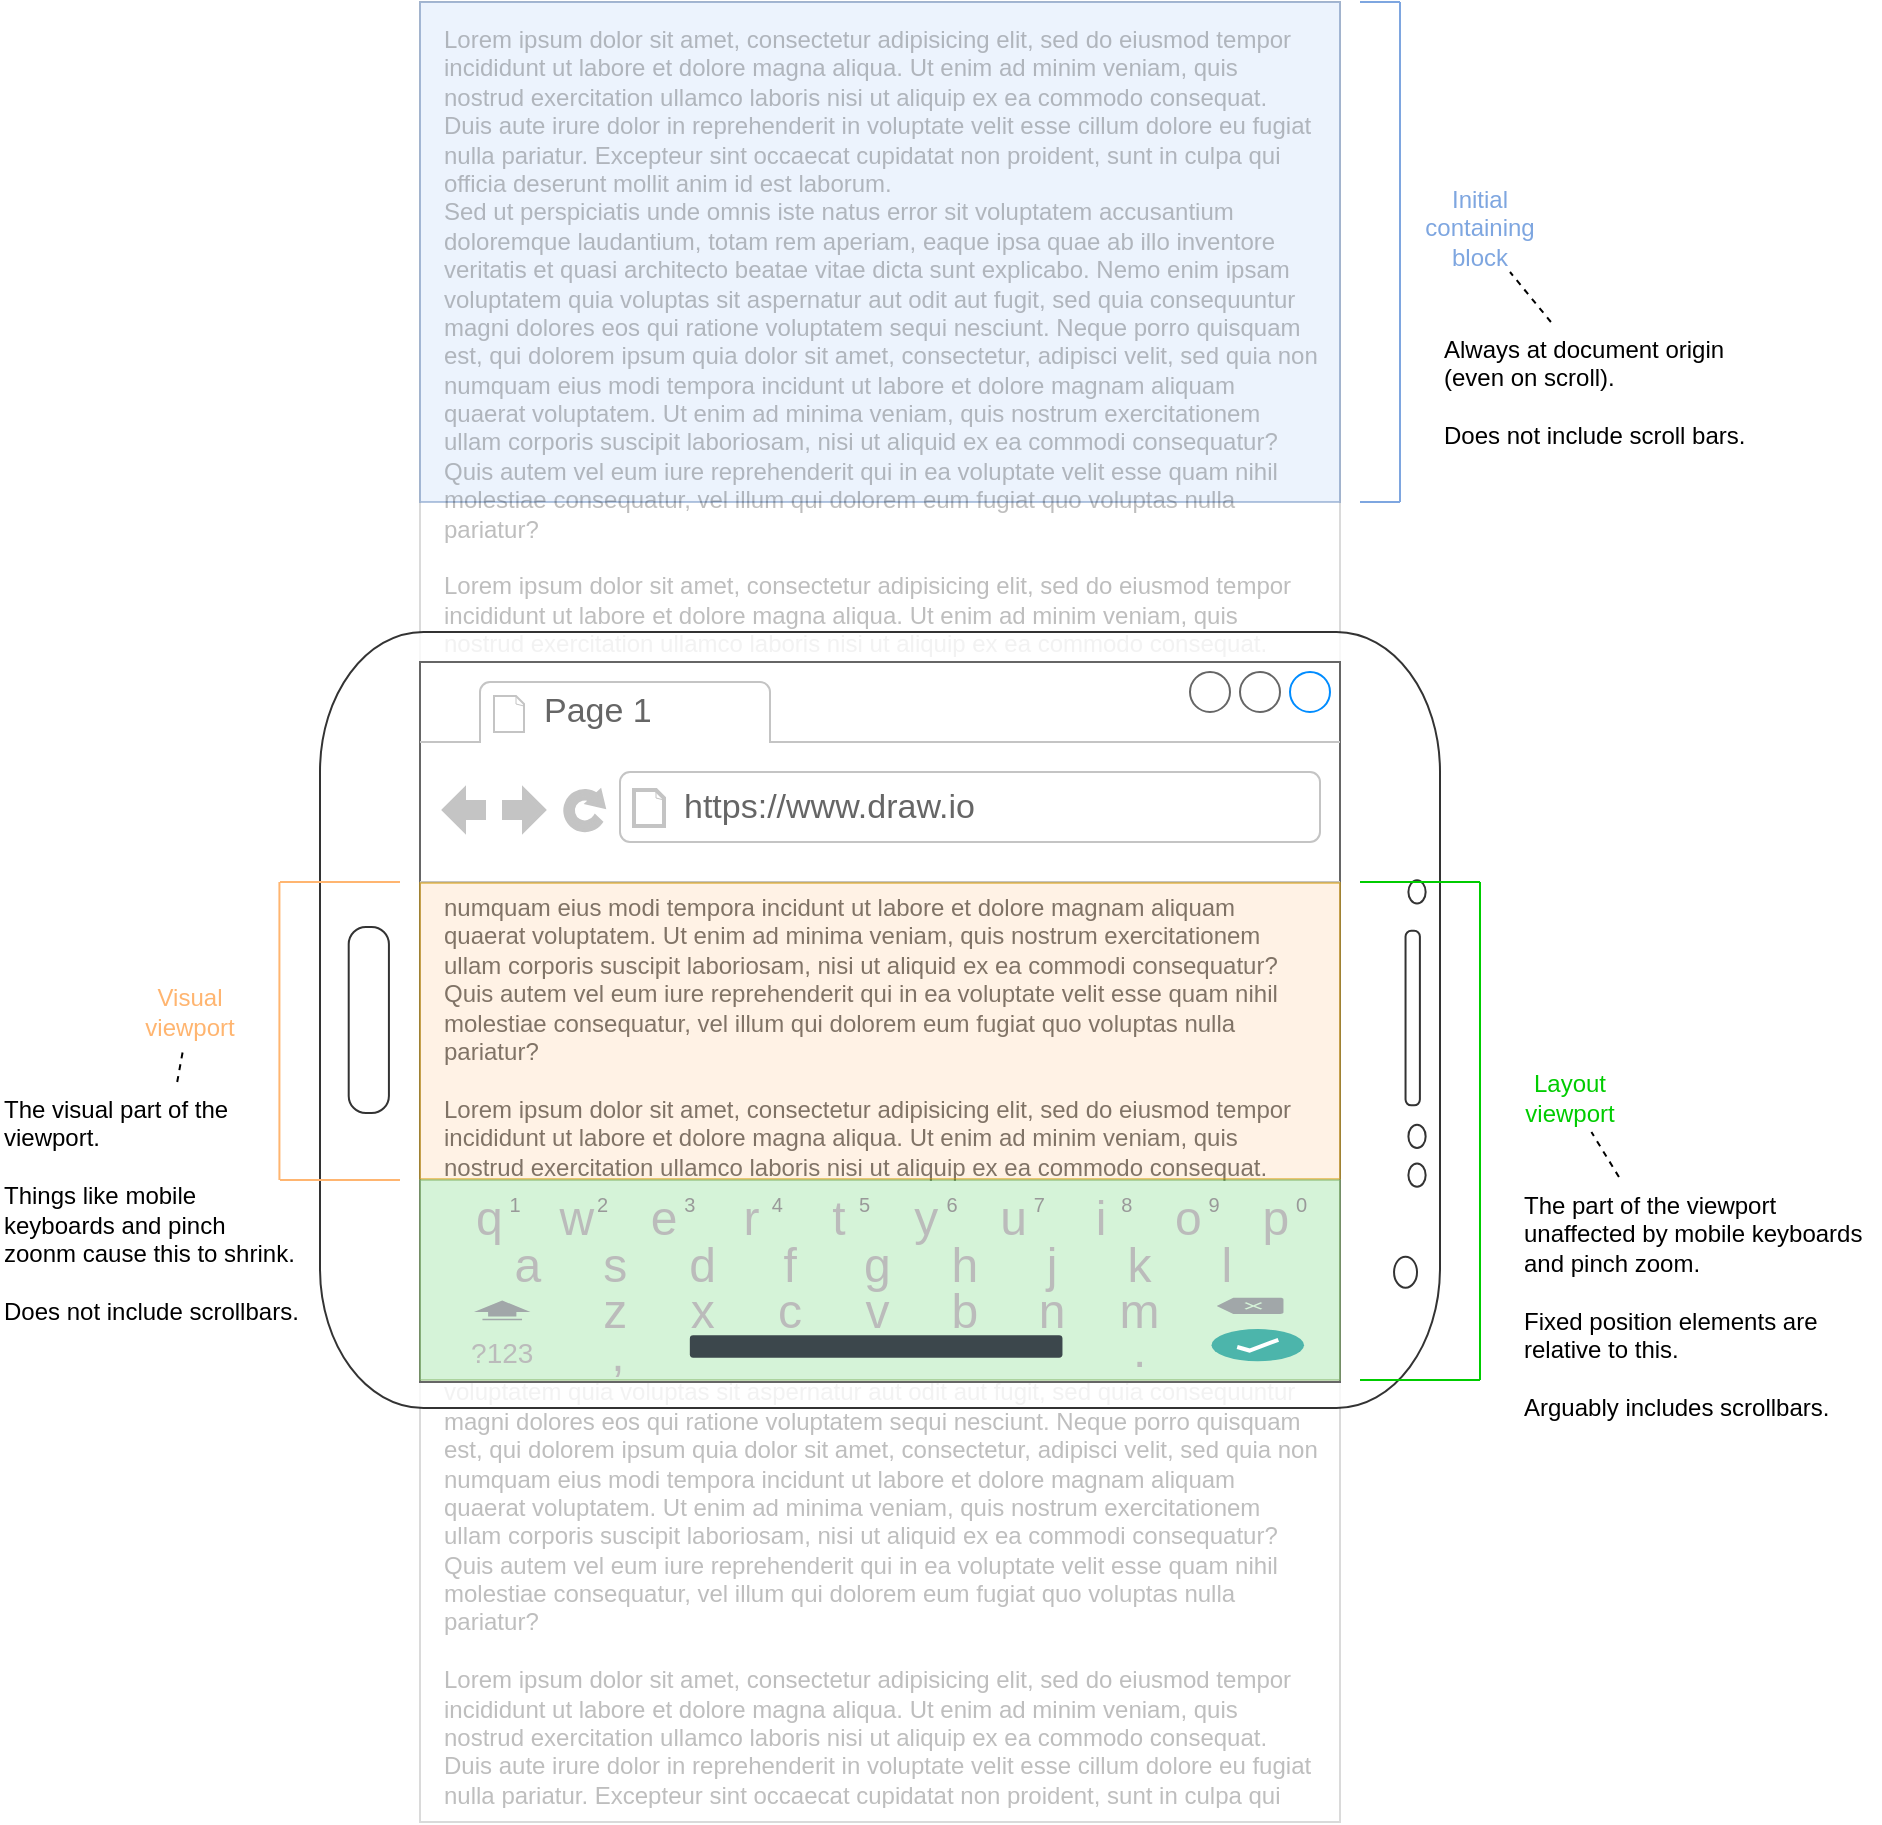 <mxfile version="14.1.8" type="device"><diagram id="QCnOr2tZsDWVtY8Lw3d3" name="Page-1"><mxGraphModel dx="620" dy="341" grid="1" gridSize="10" guides="1" tooltips="1" connect="1" arrows="1" fold="1" page="1" pageScale="1" pageWidth="827" pageHeight="1169" math="0" shadow="0"><root><mxCell id="0"/><mxCell id="1" parent="0"/><mxCell id="NIJsURycid-eMPxDro2T-27" value="" style="rounded=0;whiteSpace=wrap;html=1;glass=0;container=1;recursiveResize=1;expand=1;editable=1;resizable=1;autosize=0;collapsible=0;shadow=0;opacity=50;strokeColor=#B5B5B5;" parent="1" vertex="1"><mxGeometry x="240" y="20" width="460" height="910" as="geometry"/></mxCell><mxCell id="NIJsURycid-eMPxDro2T-29" value="" style="rounded=0;whiteSpace=wrap;html=1;shadow=0;glass=0;opacity=50;align=left;fillColor=#dae8fc;strokeColor=#6c8ebf;" parent="NIJsURycid-eMPxDro2T-27" vertex="1"><mxGeometry width="460" height="250" as="geometry"/></mxCell><mxCell id="NIJsURycid-eMPxDro2T-28" value="Lorem ipsum dolor sit amet, consectetur adipisicing elit, sed do eiusmod tempor incididunt ut labore et dolore magna aliqua. Ut enim ad minim veniam, quis nostrud exercitation ullamco laboris nisi ut aliquip ex ea commodo consequat. Duis aute irure dolor in reprehenderit in voluptate velit esse cillum dolore eu fugiat nulla pariatur. Excepteur sint occaecat cupidatat non proident, sunt in culpa qui officia deserunt mollit anim id est laborum.&lt;br&gt;Sed ut perspiciatis unde omnis iste natus error sit voluptatem accusantium doloremque laudantium, totam rem aperiam, eaque ipsa quae ab illo inventore veritatis et quasi architecto beatae vitae dicta sunt explicabo. Nemo enim ipsam voluptatem quia voluptas sit aspernatur aut odit aut fugit, sed quia consequuntur magni dolores eos qui ratione voluptatem sequi nesciunt. Neque porro quisquam est, qui dolorem ipsum quia dolor sit amet, consectetur, adipisci velit, sed quia non numquam eius modi tempora incidunt ut labore et dolore magnam aliquam quaerat voluptatem. Ut enim ad minima veniam, quis nostrum exercitationem ullam corporis suscipit laboriosam, nisi ut aliquid ex ea commodi consequatur? Quis autem vel eum iure reprehenderit qui in ea voluptate velit esse quam nihil molestiae consequatur, vel illum qui dolorem eum fugiat quo voluptas nulla pariatur?&lt;br&gt;&lt;br&gt;Lorem ipsum dolor sit amet, consectetur adipisicing elit, sed do eiusmod tempor incididunt ut labore et dolore magna aliqua. Ut enim ad minim veniam, quis nostrud exercitation ullamco laboris nisi ut aliquip ex ea commodo consequat. Duis aute irure dolor in reprehenderit in voluptate velit esse cillum dolore eu fugiat nulla pariatur. Excepteur sint occaecat cupidatat non proident, sunt in culpa qui officia deserunt mollit anim id est laborum.&lt;br&gt;Sed ut perspiciatis unde omnis iste natus error sit voluptatem accusantium doloremque laudantium, totam rem aperiam, eaque ipsa quae ab illo inventore veritatis et quasi architecto beatae vitae dicta sunt explicabo. Nemo enim ipsam voluptatem quia voluptas sit aspernatur aut odit aut fugit, sed quia consequuntur magni dolores eos qui ratione voluptatem sequi nesciunt. Neque porro quisquam est, qui dolorem ipsum quia dolor sit amet, consectetur, adipisci velit, sed quia non numquam eius modi tempora incidunt ut labore et dolore magnam aliquam quaerat voluptatem. Ut enim ad minima veniam, quis nostrum exercitationem ullam corporis suscipit laboriosam, nisi ut aliquid ex ea commodi consequatur? Quis autem vel eum iure reprehenderit qui in ea voluptate velit esse quam nihil molestiae consequatur, vel illum qui dolorem eum fugiat quo voluptas nulla pariatur?&lt;br&gt;&lt;br&gt;Lorem ipsum dolor sit amet, consectetur adipisicing elit, sed do eiusmod tempor incididunt ut labore et dolore magna aliqua. Ut enim ad minim veniam, quis nostrud exercitation ullamco laboris nisi ut aliquip ex ea commodo consequat. Duis aute irure dolor in reprehenderit in voluptate velit esse cillum dolore eu fugiat nulla pariatur. Excepteur sint occaecat cupidatat non proident, sunt in culpa qui officia deserunt mollit anim id est laborum.&lt;br&gt;Sed ut perspiciatis unde omnis iste natus error sit voluptatem accusantium doloremque laudantium, totam rem aperiam, eaque ipsa quae ab illo inventore veritatis et quasi architecto beatae vitae dicta sunt explicabo. Nemo enim ipsam voluptatem quia voluptas sit aspernatur aut odit aut fugit, sed quia consequuntur magni dolores eos qui ratione voluptatem sequi nesciunt. Neque porro quisquam est, qui dolorem ipsum quia dolor sit amet, consectetur, adipisci velit, sed quia non numquam eius modi tempora incidunt ut labore et dolore magnam aliquam quaerat voluptatem. Ut enim ad minima veniam, quis nostrum exercitationem ullam corporis suscipit laboriosam, nisi ut aliquid ex ea commodi consequatur? Quis autem vel eum iure reprehenderit qui in ea voluptate velit esse quam nihil molestiae consequatur, vel illum qui dolorem eum fugiat quo voluptas nulla pariatur?&lt;br&gt;&lt;br&gt;Lorem ipsum dolor sit amet, consectetur adipisicing elit, sed do eiusmod tempor incididunt ut labore et dolore magna aliqua. Ut enim ad minim veniam, quis nostrud exercitation ullamco laboris nisi ut aliquip ex ea commodo consequat. Duis aute irure dolor in reprehenderit in voluptate velit esse cillum dolore eu fugiat nulla pariatur. Excepteur sint occaecat cupidatat non proident, sunt in culpa qui officia deserunt mollit anim id est laborum.&lt;br&gt;Sed ut perspiciatis unde omnis iste natus error sit voluptatem accusantium doloremque laudantium, totam rem aperiam, eaque ipsa quae ab illo inventore veritatis et quasi architecto beatae vitae dicta sunt explicabo. Nemo enim ipsam voluptatem quia voluptas sit aspernatur aut odit aut fugit, sed quia consequuntur magni dolores eos qui ratione voluptatem sequi nesciunt. Neque porro quisquam est, qui dolorem ipsum quia dolor sit amet, consectetur, adipisci velit, sed quia non numquam eius modi tempora incidunt ut labore et dolore magnam aliquam quaerat voluptatem. Ut enim ad minima veniam, quis nostrum exercitationem ullam corporis suscipit laboriosam, nisi ut aliquid ex ea commodi consequatur? Quis autem vel eum iure reprehenderit qui in ea voluptate velit esse quam nihil molestiae consequatur, vel illum qui dolorem eum fugiat quo voluptas nulla pariatur?" style="text;spacingTop=-5;whiteSpace=wrap;html=1;align=left;fontSize=12;fontFamily=Helvetica;fillColor=none;strokeColor=none;glass=0;overflow=hidden;opacity=50;textOpacity=25;" parent="NIJsURycid-eMPxDro2T-27" vertex="1"><mxGeometry x="10" y="10" width="440" height="890" as="geometry"/></mxCell><mxCell id="NIJsURycid-eMPxDro2T-34" value="" style="endArrow=none;html=1;fillColor=#f8cecc;strokeColor=#00CC00;" parent="1" edge="1"><mxGeometry width="50" height="50" relative="1" as="geometry"><mxPoint x="770" y="709" as="sourcePoint"/><mxPoint x="770" y="460.0" as="targetPoint"/></mxGeometry></mxCell><mxCell id="NIJsURycid-eMPxDro2T-37" value="Layout viewport" style="text;html=1;align=center;verticalAlign=middle;whiteSpace=wrap;rounded=0;shadow=0;glass=0;opacity=50;fontColor=#00CC00;" parent="1" vertex="1"><mxGeometry x="790" y="550" width="50" height="35" as="geometry"/></mxCell><mxCell id="NIJsURycid-eMPxDro2T-38" value="" style="endArrow=none;html=1;fontColor=#7EA6E0;strokeColor=#7EA6E0;" parent="1" edge="1"><mxGeometry width="50" height="50" relative="1" as="geometry"><mxPoint x="730" y="270.0" as="sourcePoint"/><mxPoint x="730" y="20.0" as="targetPoint"/></mxGeometry></mxCell><mxCell id="NIJsURycid-eMPxDro2T-39" value="" style="endArrow=none;html=1;fontColor=#7EA6E0;strokeColor=#7EA6E0;" parent="1" edge="1"><mxGeometry width="50" height="50" relative="1" as="geometry"><mxPoint x="730" y="20.0" as="sourcePoint"/><mxPoint x="710" y="20" as="targetPoint"/></mxGeometry></mxCell><mxCell id="NIJsURycid-eMPxDro2T-40" value="" style="endArrow=none;html=1;fontColor=#7EA6E0;strokeColor=#7EA6E0;" parent="1" edge="1"><mxGeometry width="50" height="50" relative="1" as="geometry"><mxPoint x="730" y="270.0" as="sourcePoint"/><mxPoint x="710" y="270" as="targetPoint"/></mxGeometry></mxCell><mxCell id="NIJsURycid-eMPxDro2T-41" value="Initial containing block" style="text;html=1;fillColor=none;align=center;verticalAlign=middle;whiteSpace=wrap;rounded=0;shadow=0;glass=0;opacity=50;fontColor=#7EA6E0;" parent="1" vertex="1"><mxGeometry x="740" y="110" width="60" height="45" as="geometry"/></mxCell><mxCell id="NIJsURycid-eMPxDro2T-42" value="" style="verticalLabelPosition=bottom;verticalAlign=top;html=1;shadow=0;dashed=0;strokeWidth=1;shape=mxgraph.android.phone2;direction=south;glass=0;opacity=80;align=left;" parent="1" vertex="1"><mxGeometry x="190" y="335" width="560" height="388" as="geometry"/></mxCell><mxCell id="NIJsURycid-eMPxDro2T-44" value="" style="endArrow=none;html=1;strokeColor=#FFB570;" parent="1" edge="1"><mxGeometry width="50" height="50" relative="1" as="geometry"><mxPoint x="169.71" y="609" as="sourcePoint"/><mxPoint x="169.71" y="460" as="targetPoint"/></mxGeometry></mxCell><mxCell id="NIJsURycid-eMPxDro2T-45" value="" style="endArrow=none;html=1;strokeColor=#FFB570;" parent="1" edge="1"><mxGeometry width="50" height="50" relative="1" as="geometry"><mxPoint x="230" y="460" as="sourcePoint"/><mxPoint x="170" y="460" as="targetPoint"/></mxGeometry></mxCell><mxCell id="NIJsURycid-eMPxDro2T-47" value="Visual&lt;br&gt;viewport" style="text;html=1;fillColor=none;align=center;verticalAlign=middle;whiteSpace=wrap;rounded=0;shadow=0;glass=0;opacity=50;fontColor=#FFB570;" parent="1" vertex="1"><mxGeometry x="100" y="507" width="50" height="35.5" as="geometry"/></mxCell><mxCell id="NIJsURycid-eMPxDro2T-35" value="" style="endArrow=none;html=1;fillColor=#f8cecc;strokeColor=#00CC00;" parent="1" edge="1"><mxGeometry width="50" height="50" relative="1" as="geometry"><mxPoint x="710" y="460" as="sourcePoint"/><mxPoint x="770" y="460" as="targetPoint"/></mxGeometry></mxCell><mxCell id="NIJsURycid-eMPxDro2T-48" value="" style="endArrow=none;html=1;fillColor=#f8cecc;strokeColor=#00CC00;" parent="1" edge="1"><mxGeometry width="50" height="50" relative="1" as="geometry"><mxPoint x="710" y="709" as="sourcePoint"/><mxPoint x="770" y="709" as="targetPoint"/></mxGeometry></mxCell><mxCell id="NIJsURycid-eMPxDro2T-49" value="" style="endArrow=none;html=1;strokeColor=#FFB570;" parent="1" edge="1"><mxGeometry width="50" height="50" relative="1" as="geometry"><mxPoint x="230" y="609" as="sourcePoint"/><mxPoint x="170" y="609" as="targetPoint"/></mxGeometry></mxCell><mxCell id="NIJsURycid-eMPxDro2T-51" value="" style="endArrow=none;dashed=1;html=1;fontFamily=Helvetica;entryX=0.75;entryY=1;entryDx=0;entryDy=0;" parent="1" source="NIJsURycid-eMPxDro2T-52" target="NIJsURycid-eMPxDro2T-41" edge="1"><mxGeometry width="50" height="50" relative="1" as="geometry"><mxPoint x="777.53" y="50.5" as="sourcePoint"/><mxPoint x="905" y="210" as="targetPoint"/></mxGeometry></mxCell><mxCell id="NIJsURycid-eMPxDro2T-52" value="Always at document origin (even on scroll).&lt;br&gt;&lt;br&gt;Does not include scroll bars." style="text;html=1;strokeColor=none;fillColor=none;align=left;verticalAlign=top;whiteSpace=wrap;rounded=0;fontFamily=Helvetica;shadow=0;glass=0;opacity=80;" parent="1" vertex="1"><mxGeometry x="750" y="180" width="160" height="60" as="geometry"/></mxCell><mxCell id="NIJsURycid-eMPxDro2T-53" value="" style="endArrow=none;dashed=1;html=1;fontFamily=Helvetica;strokeColor=#000000;" parent="1" source="NIJsURycid-eMPxDro2T-54" target="NIJsURycid-eMPxDro2T-47" edge="1"><mxGeometry width="50" height="50" relative="1" as="geometry"><mxPoint x="97.53" y="233" as="sourcePoint"/><mxPoint x="225" y="392.5" as="targetPoint"/></mxGeometry></mxCell><mxCell id="NIJsURycid-eMPxDro2T-54" value="The visual part of the viewport. &lt;br&gt;&lt;br&gt;Things like mobile keyboards and pinch zoonm cause this to shrink.&lt;br&gt;&lt;br&gt;Does not include scrollbars." style="text;html=1;strokeColor=none;fillColor=none;align=left;verticalAlign=top;whiteSpace=wrap;rounded=0;fontFamily=Helvetica;shadow=0;glass=0;opacity=80;" parent="1" vertex="1"><mxGeometry x="30" y="560" width="150" height="150" as="geometry"/></mxCell><mxCell id="NIJsURycid-eMPxDro2T-55" value="" style="endArrow=none;dashed=1;html=1;fontFamily=Helvetica;strokeColor=#000000;" parent="1" source="NIJsURycid-eMPxDro2T-56" target="NIJsURycid-eMPxDro2T-37" edge="1"><mxGeometry width="50" height="50" relative="1" as="geometry"><mxPoint x="697.53" y="378" as="sourcePoint"/><mxPoint x="737.5" y="687.5" as="targetPoint"/></mxGeometry></mxCell><mxCell id="NIJsURycid-eMPxDro2T-56" value="The part of the viewport unaffected by mobile keyboards and pinch zoom. &lt;br&gt;&lt;br&gt;Fixed position elements are relative to this.&lt;br&gt;&lt;br&gt;Arguably includes scrollbars." style="text;html=1;strokeColor=none;fillColor=none;align=left;verticalAlign=top;whiteSpace=wrap;rounded=0;fontFamily=Helvetica;shadow=0;glass=0;opacity=80;" parent="1" vertex="1"><mxGeometry x="790" y="607.5" width="180" height="132.5" as="geometry"/></mxCell><mxCell id="NIJsURycid-eMPxDro2T-30" value="" style="strokeWidth=1;shadow=0;dashed=0;align=left;html=1;shape=mxgraph.mockup.containers.browserWindow;rSize=0;strokeColor=#666666;strokeColor2=#008cff;strokeColor3=#c4c4c4;mainText=,;recursiveResize=0;verticalAlign=top;fillColor=none;" parent="1" vertex="1"><mxGeometry x="240" y="350" width="460" height="360" as="geometry"/></mxCell><mxCell id="NIJsURycid-eMPxDro2T-31" value="Page 1" style="strokeWidth=1;shadow=0;dashed=0;align=center;html=1;shape=mxgraph.mockup.containers.anchor;fontSize=17;fontColor=#666666;align=left;" parent="NIJsURycid-eMPxDro2T-30" vertex="1"><mxGeometry x="60" y="12" width="110" height="26" as="geometry"/></mxCell><mxCell id="NIJsURycid-eMPxDro2T-32" value="https://www.draw.io" style="strokeWidth=1;shadow=0;dashed=0;align=center;html=1;shape=mxgraph.mockup.containers.anchor;rSize=0;fontSize=17;fontColor=#666666;align=left;" parent="NIJsURycid-eMPxDro2T-30" vertex="1"><mxGeometry x="130" y="60" width="250" height="26" as="geometry"/></mxCell><mxCell id="NIJsURycid-eMPxDro2T-33" value="numquam eius modi tempora incidunt ut labore et dolore magnam aliquam quaerat voluptatem. Ut enim ad minima veniam, quis nostrum exercitationem ullam corporis suscipit laboriosam, nisi ut aliquid ex ea commodi consequatur? Quis autem vel eum iure reprehenderit qui in ea voluptate velit esse quam nihil molestiae consequatur, vel illum qui dolorem eum fugiat quo voluptas nulla pariatur?&lt;br&gt;&lt;br&gt;Lorem ipsum dolor sit amet, consectetur adipisicing elit, sed do eiusmod tempor incididunt ut labore et dolore magna aliqua. Ut enim ad minim veniam, quis nostrud exercitation ullamco laboris nisi ut aliquip ex ea commodo consequat. Duis aute irure dolor in reprehenderit in voluptate velit esse cillum dolore eu fugiat nulla pariatur. Excepteur sint occaecat cupidatat non proident, sunt in culpa qui officia deserunt mollit anim id est laborum.&lt;br&gt;Sed ut perspiciatis unde omnis iste natus error sit voluptatem accusantium doloremque laudantium, totam rem aperiam, eaque ipsa quae ab illo inventore veritatis et quasi architecto beatae vitae dicta sunt explicabo. Nemo enim ipsam voluptatem quia voluptas sit aspernatur aut odit aut fugit, sed quia consequuntur&lt;br&gt;magni dolores eos qui ratione voluptatem sequi nesciunt. Neque porro quisquam est, qui dolorem ipsum quia dolor sit amet, consectetur, adipisci velit, sed quia non&amp;nbsp;" style="text;spacingTop=-5;whiteSpace=wrap;html=1;align=left;fontSize=12;fontFamily=Helvetica;fillColor=none;strokeColor=none;glass=0;overflow=hidden;opacity=50;" parent="NIJsURycid-eMPxDro2T-30" vertex="1"><mxGeometry x="10" y="114" width="440" height="145" as="geometry"/></mxCell><mxCell id="NIJsURycid-eMPxDro2T-50" value="" style="rounded=0;whiteSpace=wrap;html=1;shadow=0;glass=0;opacity=50;align=left;fillColor=#ffe6cc;strokeColor=#d79b00;" parent="NIJsURycid-eMPxDro2T-30" vertex="1"><mxGeometry y="110.5" width="460" height="148" as="geometry"/></mxCell><mxCell id="NIJsURycid-eMPxDro2T-60" value="" style="dashed=0;shape=rect;strokeColor=#82b366;shadow=0;glass=0;opacity=50;align=left;fillColor=#ACE8B2;" parent="NIJsURycid-eMPxDro2T-30" vertex="1"><mxGeometry y="259" width="460" height="100" as="geometry"/></mxCell><mxCell id="NIJsURycid-eMPxDro2T-61" value="q" style="text;fontColor=#bbbbbb;fontSize=24;verticalAlign=middle;align=center;" parent="NIJsURycid-eMPxDro2T-60" vertex="1"><mxGeometry x="15.419" y="9.821" width="38.547" height="13.393" as="geometry"/></mxCell><mxCell id="NIJsURycid-eMPxDro2T-62" value="w" style="text;fontColor=#bbbbbb;fontSize=24;verticalAlign=middle;align=center;" parent="NIJsURycid-eMPxDro2T-60" vertex="1"><mxGeometry x="59.106" y="9.821" width="38.547" height="13.393" as="geometry"/></mxCell><mxCell id="NIJsURycid-eMPxDro2T-63" value="e" style="text;fontColor=#bbbbbb;fontSize=24;verticalAlign=middle;align=center;" parent="NIJsURycid-eMPxDro2T-60" vertex="1"><mxGeometry x="102.793" y="9.821" width="38.547" height="13.393" as="geometry"/></mxCell><mxCell id="NIJsURycid-eMPxDro2T-64" value="r" style="text;fontColor=#bbbbbb;fontSize=24;verticalAlign=middle;align=center;" parent="NIJsURycid-eMPxDro2T-60" vertex="1"><mxGeometry x="146.48" y="9.821" width="38.547" height="13.393" as="geometry"/></mxCell><mxCell id="NIJsURycid-eMPxDro2T-65" value="t" style="text;fontColor=#bbbbbb;fontSize=24;verticalAlign=middle;align=center;" parent="NIJsURycid-eMPxDro2T-60" vertex="1"><mxGeometry x="190.168" y="9.821" width="38.547" height="13.393" as="geometry"/></mxCell><mxCell id="NIJsURycid-eMPxDro2T-66" value="y" style="text;fontColor=#bbbbbb;fontSize=24;verticalAlign=middle;align=center;" parent="NIJsURycid-eMPxDro2T-60" vertex="1"><mxGeometry x="233.855" y="9.821" width="38.547" height="13.393" as="geometry"/></mxCell><mxCell id="NIJsURycid-eMPxDro2T-67" value="u" style="text;fontColor=#bbbbbb;fontSize=24;verticalAlign=middle;align=center;" parent="NIJsURycid-eMPxDro2T-60" vertex="1"><mxGeometry x="277.542" y="9.821" width="38.547" height="13.393" as="geometry"/></mxCell><mxCell id="NIJsURycid-eMPxDro2T-68" value="i" style="text;fontColor=#bbbbbb;fontSize=24;verticalAlign=middle;align=center;" parent="NIJsURycid-eMPxDro2T-60" vertex="1"><mxGeometry x="321.229" y="9.821" width="38.547" height="13.393" as="geometry"/></mxCell><mxCell id="NIJsURycid-eMPxDro2T-69" value="o" style="text;fontColor=#bbbbbb;fontSize=24;verticalAlign=middle;align=center;" parent="NIJsURycid-eMPxDro2T-60" vertex="1"><mxGeometry x="364.916" y="9.821" width="38.547" height="13.393" as="geometry"/></mxCell><mxCell id="NIJsURycid-eMPxDro2T-70" value="p" style="text;fontColor=#bbbbbb;fontSize=24;verticalAlign=middle;align=center;" parent="NIJsURycid-eMPxDro2T-60" vertex="1"><mxGeometry x="408.603" y="9.821" width="38.547" height="13.393" as="geometry"/></mxCell><mxCell id="NIJsURycid-eMPxDro2T-71" value="a" style="text;fontColor=#bbbbbb;fontSize=24;verticalAlign=middle;align=center;" parent="NIJsURycid-eMPxDro2T-60" vertex="1"><mxGeometry x="34.693" y="33.482" width="38.547" height="13.393" as="geometry"/></mxCell><mxCell id="NIJsURycid-eMPxDro2T-72" value="s" style="text;fontColor=#bbbbbb;fontSize=24;verticalAlign=middle;align=center;" parent="NIJsURycid-eMPxDro2T-60" vertex="1"><mxGeometry x="78.38" y="33.482" width="38.547" height="13.393" as="geometry"/></mxCell><mxCell id="NIJsURycid-eMPxDro2T-73" value="d" style="text;fontColor=#bbbbbb;fontSize=24;verticalAlign=middle;align=center;" parent="NIJsURycid-eMPxDro2T-60" vertex="1"><mxGeometry x="122.067" y="33.482" width="38.547" height="13.393" as="geometry"/></mxCell><mxCell id="NIJsURycid-eMPxDro2T-74" value="f" style="text;fontColor=#bbbbbb;fontSize=24;verticalAlign=middle;align=center;" parent="NIJsURycid-eMPxDro2T-60" vertex="1"><mxGeometry x="165.754" y="33.482" width="38.547" height="13.393" as="geometry"/></mxCell><mxCell id="NIJsURycid-eMPxDro2T-75" value="g" style="text;fontColor=#bbbbbb;fontSize=24;verticalAlign=middle;align=center;" parent="NIJsURycid-eMPxDro2T-60" vertex="1"><mxGeometry x="209.441" y="33.482" width="38.547" height="13.393" as="geometry"/></mxCell><mxCell id="NIJsURycid-eMPxDro2T-76" value="h" style="text;fontColor=#bbbbbb;fontSize=24;verticalAlign=middle;align=center;" parent="NIJsURycid-eMPxDro2T-60" vertex="1"><mxGeometry x="253.128" y="33.482" width="38.547" height="13.393" as="geometry"/></mxCell><mxCell id="NIJsURycid-eMPxDro2T-77" value="j" style="text;fontColor=#bbbbbb;fontSize=24;verticalAlign=middle;align=center;" parent="NIJsURycid-eMPxDro2T-60" vertex="1"><mxGeometry x="296.816" y="33.482" width="38.547" height="13.393" as="geometry"/></mxCell><mxCell id="NIJsURycid-eMPxDro2T-78" value="k" style="text;fontColor=#bbbbbb;fontSize=24;verticalAlign=middle;align=center;" parent="NIJsURycid-eMPxDro2T-60" vertex="1"><mxGeometry x="340.503" y="33.482" width="38.547" height="13.393" as="geometry"/></mxCell><mxCell id="NIJsURycid-eMPxDro2T-79" value="l" style="text;fontColor=#bbbbbb;fontSize=24;verticalAlign=middle;align=center;" parent="NIJsURycid-eMPxDro2T-60" vertex="1"><mxGeometry x="384.19" y="33.482" width="38.547" height="13.393" as="geometry"/></mxCell><mxCell id="NIJsURycid-eMPxDro2T-80" value="z" style="text;fontColor=#bbbbbb;fontSize=24;verticalAlign=middle;align=center;" parent="NIJsURycid-eMPxDro2T-60" vertex="1"><mxGeometry x="78.38" y="56.25" width="38.547" height="13.393" as="geometry"/></mxCell><mxCell id="NIJsURycid-eMPxDro2T-81" value="x" style="text;fontColor=#bbbbbb;fontSize=24;verticalAlign=middle;align=center;" parent="NIJsURycid-eMPxDro2T-60" vertex="1"><mxGeometry x="122.067" y="56.25" width="38.547" height="13.393" as="geometry"/></mxCell><mxCell id="NIJsURycid-eMPxDro2T-82" value="c" style="text;fontColor=#bbbbbb;fontSize=24;verticalAlign=middle;align=center;" parent="NIJsURycid-eMPxDro2T-60" vertex="1"><mxGeometry x="165.754" y="56.25" width="38.547" height="13.393" as="geometry"/></mxCell><mxCell id="NIJsURycid-eMPxDro2T-83" value="v" style="text;fontColor=#bbbbbb;fontSize=24;verticalAlign=middle;align=center;" parent="NIJsURycid-eMPxDro2T-60" vertex="1"><mxGeometry x="209.441" y="56.25" width="38.547" height="13.393" as="geometry"/></mxCell><mxCell id="NIJsURycid-eMPxDro2T-84" value="b" style="text;fontColor=#bbbbbb;fontSize=24;verticalAlign=middle;align=center;" parent="NIJsURycid-eMPxDro2T-60" vertex="1"><mxGeometry x="253.128" y="56.25" width="38.547" height="13.393" as="geometry"/></mxCell><mxCell id="NIJsURycid-eMPxDro2T-85" value="n" style="text;fontColor=#bbbbbb;fontSize=24;verticalAlign=middle;align=center;" parent="NIJsURycid-eMPxDro2T-60" vertex="1"><mxGeometry x="296.816" y="56.25" width="38.547" height="13.393" as="geometry"/></mxCell><mxCell id="NIJsURycid-eMPxDro2T-86" value="m" style="text;fontColor=#bbbbbb;fontSize=24;verticalAlign=middle;align=center;" parent="NIJsURycid-eMPxDro2T-60" vertex="1"><mxGeometry x="340.503" y="56.25" width="38.547" height="13.393" as="geometry"/></mxCell><mxCell id="NIJsURycid-eMPxDro2T-87" value="1" style="text;fontColor=#999999;fontSize=10;verticalAlign=middle;align=center;" parent="NIJsURycid-eMPxDro2T-60" vertex="1"><mxGeometry x="28.268" y="5.357" width="38.547" height="13.393" as="geometry"/></mxCell><mxCell id="NIJsURycid-eMPxDro2T-88" value="2" style="text;fontColor=#999999;fontSize=10;verticalAlign=middle;align=center;" parent="NIJsURycid-eMPxDro2T-60" vertex="1"><mxGeometry x="71.955" y="5.357" width="38.547" height="13.393" as="geometry"/></mxCell><mxCell id="NIJsURycid-eMPxDro2T-89" value="3" style="text;fontColor=#999999;fontSize=10;verticalAlign=middle;align=center;" parent="NIJsURycid-eMPxDro2T-60" vertex="1"><mxGeometry x="115.642" y="5.357" width="38.547" height="13.393" as="geometry"/></mxCell><mxCell id="NIJsURycid-eMPxDro2T-90" value="4" style="text;fontColor=#999999;fontSize=10;verticalAlign=middle;align=center;" parent="NIJsURycid-eMPxDro2T-60" vertex="1"><mxGeometry x="159.33" y="5.357" width="38.547" height="13.393" as="geometry"/></mxCell><mxCell id="NIJsURycid-eMPxDro2T-91" value="5" style="text;fontColor=#999999;fontSize=10;verticalAlign=middle;align=center;" parent="NIJsURycid-eMPxDro2T-60" vertex="1"><mxGeometry x="203.017" y="5.357" width="38.547" height="13.393" as="geometry"/></mxCell><mxCell id="NIJsURycid-eMPxDro2T-92" value="6" style="text;fontColor=#999999;fontSize=10;verticalAlign=middle;align=center;" parent="NIJsURycid-eMPxDro2T-60" vertex="1"><mxGeometry x="246.704" y="5.357" width="38.547" height="13.393" as="geometry"/></mxCell><mxCell id="NIJsURycid-eMPxDro2T-93" value="7" style="text;fontColor=#999999;fontSize=10;verticalAlign=middle;align=center;" parent="NIJsURycid-eMPxDro2T-60" vertex="1"><mxGeometry x="290.391" y="5.357" width="38.547" height="13.393" as="geometry"/></mxCell><mxCell id="NIJsURycid-eMPxDro2T-94" value="8" style="text;fontColor=#999999;fontSize=10;verticalAlign=middle;align=center;" parent="NIJsURycid-eMPxDro2T-60" vertex="1"><mxGeometry x="334.078" y="5.357" width="38.547" height="13.393" as="geometry"/></mxCell><mxCell id="NIJsURycid-eMPxDro2T-95" value="9" style="text;fontColor=#999999;fontSize=10;verticalAlign=middle;align=center;" parent="NIJsURycid-eMPxDro2T-60" vertex="1"><mxGeometry x="377.765" y="5.357" width="38.547" height="13.393" as="geometry"/></mxCell><mxCell id="NIJsURycid-eMPxDro2T-96" value="0" style="text;fontColor=#999999;fontSize=10;verticalAlign=middle;align=center;" parent="NIJsURycid-eMPxDro2T-60" vertex="1"><mxGeometry x="421.453" y="5.357" width="38.547" height="13.393" as="geometry"/></mxCell><mxCell id="NIJsURycid-eMPxDro2T-97" value="" style="dashed=0;shape=mxgraph.gmdl.shift;strokeColor=none;fillColor=#A1A7A9;" parent="NIJsURycid-eMPxDro2T-60" vertex="1"><mxGeometry x="26.983" y="60.268" width="28.268" height="9.821" as="geometry"/></mxCell><mxCell id="NIJsURycid-eMPxDro2T-98" value="" style="dashed=0;shape=mxgraph.gmdl.backspace;strokeColor=none;fillColor=#A1A7A9;" parent="NIJsURycid-eMPxDro2T-60" vertex="1"><mxGeometry x="398.324" y="58.929" width="33.408" height="8.036" as="geometry"/></mxCell><mxCell id="NIJsURycid-eMPxDro2T-99" value="?123" style="text;fontColor=#bbbbbb;fontSize=14;verticalAlign=middle;align=center;" parent="NIJsURycid-eMPxDro2T-60" vertex="1"><mxGeometry x="21.844" y="79.018" width="38.547" height="13.393" as="geometry"/></mxCell><mxCell id="NIJsURycid-eMPxDro2T-100" value="," style="text;fontColor=#bbbbbb;fontSize=24;verticalAlign=middle;align=center;" parent="NIJsURycid-eMPxDro2T-60" vertex="1"><mxGeometry x="79.665" y="77.679" width="38.547" height="13.393" as="geometry"/></mxCell><mxCell id="NIJsURycid-eMPxDro2T-101" value="." style="text;fontColor=#bbbbbb;fontSize=24;verticalAlign=middle;align=center;" parent="NIJsURycid-eMPxDro2T-60" vertex="1"><mxGeometry x="340.503" y="75.893" width="38.547" height="13.393" as="geometry"/></mxCell><mxCell id="NIJsURycid-eMPxDro2T-102" value="" style="shape=ellipse;strokeColor=none;fillColor=#4CB5AB;" parent="NIJsURycid-eMPxDro2T-60" vertex="1"><mxGeometry x="395.754" y="74.554" width="46.257" height="16.071" as="geometry"/></mxCell><mxCell id="NIJsURycid-eMPxDro2T-103" value="" style="dashed=0;shape=mxgraph.gmdl.check;strokeColor=#ffffff;strokeWidth=2;" parent="NIJsURycid-eMPxDro2T-102" vertex="1"><mxGeometry x="12.849" y="5.357" width="20.559" height="5.357" as="geometry"/></mxCell><mxCell id="NIJsURycid-eMPxDro2T-104" value="" style="shape=rect;strokeColor=none;fillColor=#3C474C;rounded=1;size=3;" parent="NIJsURycid-eMPxDro2T-60" vertex="1"><mxGeometry x="134.916" y="77.679" width="186.313" height="11.161" as="geometry"/></mxCell></root></mxGraphModel></diagram></mxfile>